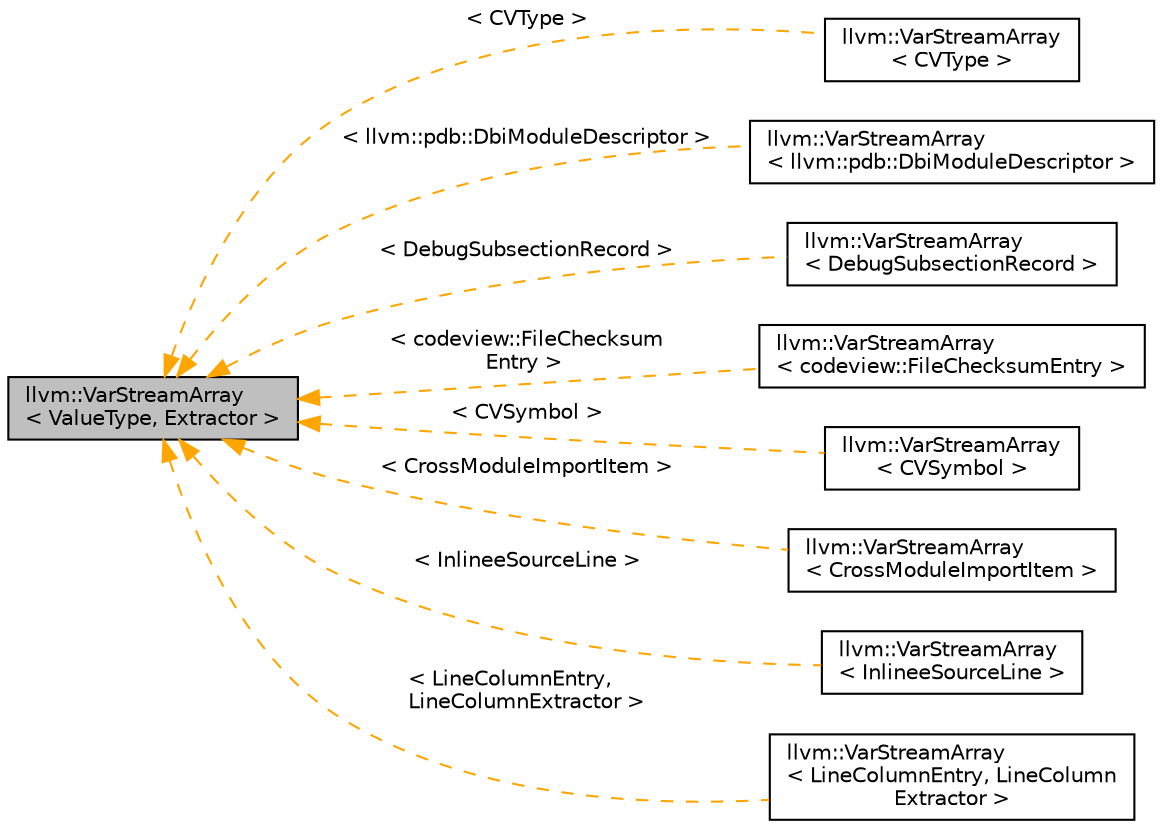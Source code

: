 digraph "llvm::VarStreamArray&lt; ValueType, Extractor &gt;"
{
 // LATEX_PDF_SIZE
  bgcolor="transparent";
  edge [fontname="Helvetica",fontsize="10",labelfontname="Helvetica",labelfontsize="10"];
  node [fontname="Helvetica",fontsize="10",shape=record];
  rankdir="LR";
  Node1 [label="llvm::VarStreamArray\l\< ValueType, Extractor \>",height=0.2,width=0.4,color="black", fillcolor="grey75", style="filled", fontcolor="black",tooltip=" "];
  Node1 -> Node2 [dir="back",color="orange",fontsize="10",style="dashed",label=" \< CVType \>" ,fontname="Helvetica"];
  Node2 [label="llvm::VarStreamArray\l\< CVType \>",height=0.2,width=0.4,color="black",URL="$classllvm_1_1VarStreamArray.html",tooltip=" "];
  Node1 -> Node3 [dir="back",color="orange",fontsize="10",style="dashed",label=" \< llvm::pdb::DbiModuleDescriptor \>" ,fontname="Helvetica"];
  Node3 [label="llvm::VarStreamArray\l\< llvm::pdb::DbiModuleDescriptor \>",height=0.2,width=0.4,color="black",URL="$classllvm_1_1VarStreamArray.html",tooltip=" "];
  Node1 -> Node4 [dir="back",color="orange",fontsize="10",style="dashed",label=" \< DebugSubsectionRecord \>" ,fontname="Helvetica"];
  Node4 [label="llvm::VarStreamArray\l\< DebugSubsectionRecord \>",height=0.2,width=0.4,color="black",URL="$classllvm_1_1VarStreamArray.html",tooltip=" "];
  Node1 -> Node5 [dir="back",color="orange",fontsize="10",style="dashed",label=" \< codeview::FileChecksum\lEntry \>" ,fontname="Helvetica"];
  Node5 [label="llvm::VarStreamArray\l\< codeview::FileChecksumEntry \>",height=0.2,width=0.4,color="black",URL="$classllvm_1_1VarStreamArray.html",tooltip=" "];
  Node1 -> Node6 [dir="back",color="orange",fontsize="10",style="dashed",label=" \< CVSymbol \>" ,fontname="Helvetica"];
  Node6 [label="llvm::VarStreamArray\l\< CVSymbol \>",height=0.2,width=0.4,color="black",URL="$classllvm_1_1VarStreamArray.html",tooltip=" "];
  Node1 -> Node7 [dir="back",color="orange",fontsize="10",style="dashed",label=" \< CrossModuleImportItem \>" ,fontname="Helvetica"];
  Node7 [label="llvm::VarStreamArray\l\< CrossModuleImportItem \>",height=0.2,width=0.4,color="black",URL="$classllvm_1_1VarStreamArray.html",tooltip=" "];
  Node1 -> Node8 [dir="back",color="orange",fontsize="10",style="dashed",label=" \< InlineeSourceLine \>" ,fontname="Helvetica"];
  Node8 [label="llvm::VarStreamArray\l\< InlineeSourceLine \>",height=0.2,width=0.4,color="black",URL="$classllvm_1_1VarStreamArray.html",tooltip=" "];
  Node1 -> Node9 [dir="back",color="orange",fontsize="10",style="dashed",label=" \< LineColumnEntry,\l LineColumnExtractor \>" ,fontname="Helvetica"];
  Node9 [label="llvm::VarStreamArray\l\< LineColumnEntry, LineColumn\lExtractor \>",height=0.2,width=0.4,color="black",URL="$classllvm_1_1VarStreamArray.html",tooltip=" "];
}
